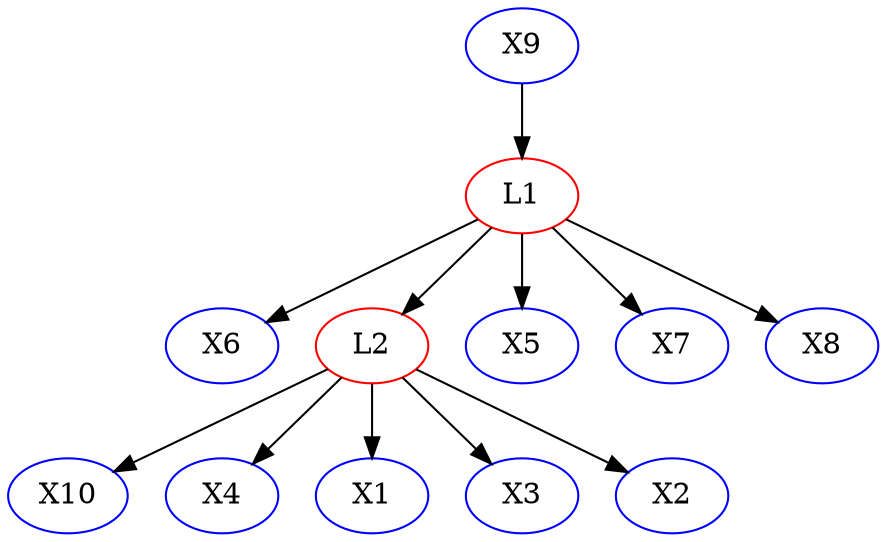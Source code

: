 digraph {
X6 [color = blue]; L2 [color = red]; X10 [color = blue]; X9 [color = blue]; X5 [color = blue]; X4 [color = blue]; X7 [color = blue]; L1 [color = red]; X1 [color = blue]; X3 [color = blue]; X2 [color = blue]; X8 [color = blue]; 
subgraph Undirected {
edge [dir=none, color=black]
}

subgraph Directed {
edge [color=black]
L1 -> X6
L1 -> X5
L1 -> X8
L1 -> L2
L2 -> X1
X9 -> L1
L2 -> X4
L2 -> X2
L2 -> X3
L2 -> X10
L1 -> X7
}

}
